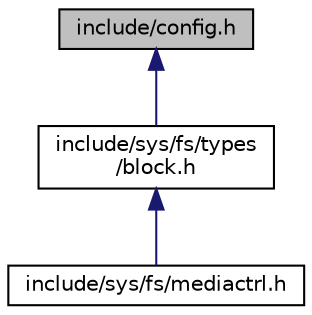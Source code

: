 digraph "include/config.h"
{
 // LATEX_PDF_SIZE
  edge [fontname="Helvetica",fontsize="10",labelfontname="Helvetica",labelfontsize="10"];
  node [fontname="Helvetica",fontsize="10",shape=record];
  Node1 [label="include/config.h",height=0.2,width=0.4,color="black", fillcolor="grey75", style="filled", fontcolor="black",tooltip="定义基本数据，一部分可修改。"];
  Node1 -> Node2 [dir="back",color="midnightblue",fontsize="10",style="solid",fontname="Helvetica"];
  Node2 [label="include/sys/fs/types\l/block.h",height=0.2,width=0.4,color="black", fillcolor="white", style="filled",URL="$block_8h.html",tooltip="定义文件系统块。"];
  Node2 -> Node3 [dir="back",color="midnightblue",fontsize="10",style="solid",fontname="Helvetica"];
  Node3 [label="include/sys/fs/mediactrl.h",height=0.2,width=0.4,color="black", fillcolor="white", style="filled",URL="$mediactrl_8h.html",tooltip="实现基本的介质管理。"];
}
